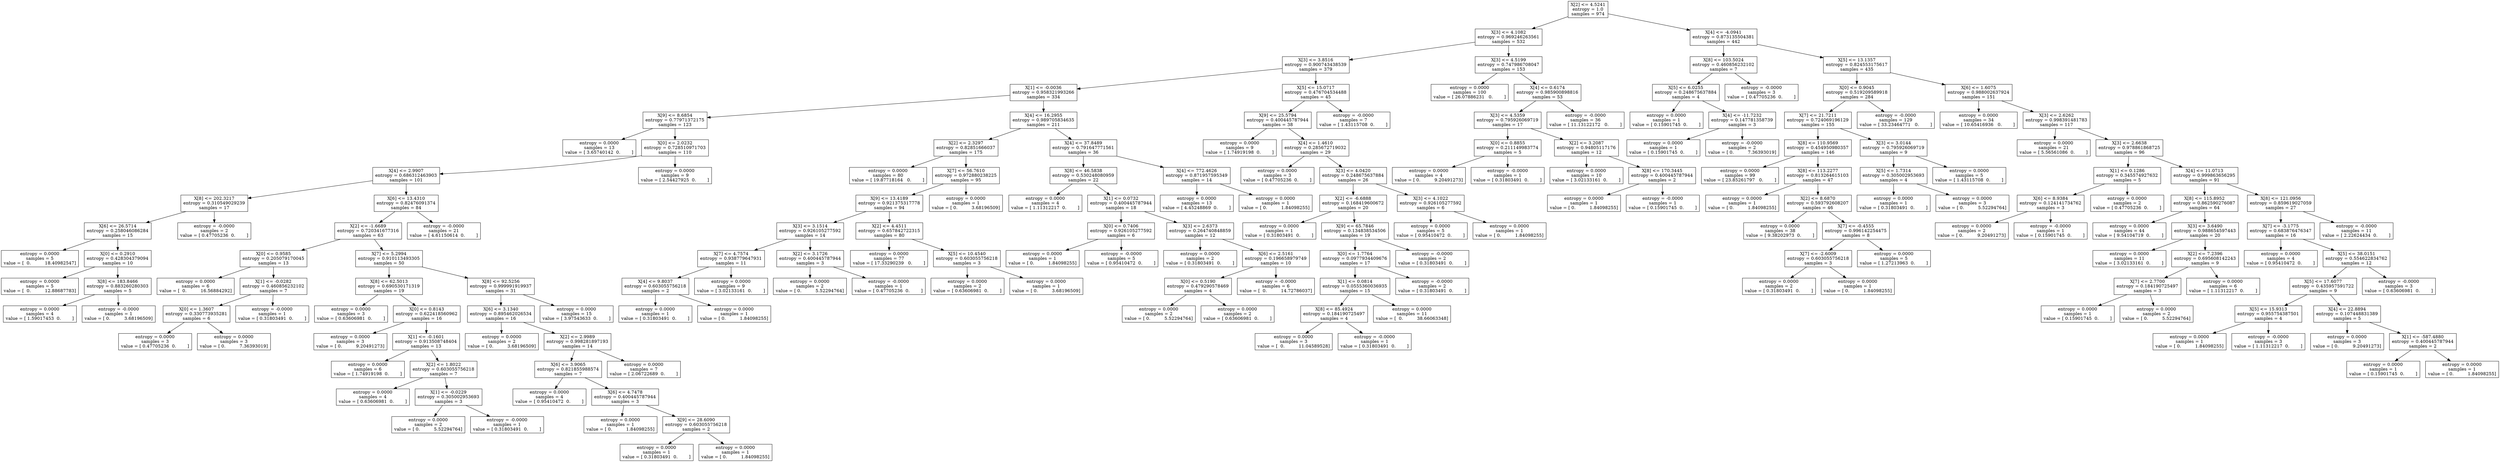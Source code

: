 digraph Tree {
0 [label="X[2] <= 4.5241\nentropy = 1.0\nsamples = 974", shape="box"] ;
1 [label="X[3] <= 4.1082\nentropy = 0.969246263561\nsamples = 532", shape="box"] ;
0 -> 1 ;
2 [label="X[3] <= 3.8516\nentropy = 0.900743438539\nsamples = 379", shape="box"] ;
1 -> 2 ;
3 [label="X[1] <= -0.0036\nentropy = 0.958321993266\nsamples = 334", shape="box"] ;
2 -> 3 ;
4 [label="X[9] <= 8.6854\nentropy = 0.77971372175\nsamples = 123", shape="box"] ;
3 -> 4 ;
5 [label="entropy = 0.0000\nsamples = 13\nvalue = [ 3.65740142  0.        ]", shape="box"] ;
4 -> 5 ;
6 [label="X[0] <= 2.0232\nentropy = 0.728510971703\nsamples = 110", shape="box"] ;
4 -> 6 ;
7 [label="X[4] <= 2.9907\nentropy = 0.686312463903\nsamples = 101", shape="box"] ;
6 -> 7 ;
8 [label="X[8] <= 202.3217\nentropy = 0.310549029239\nsamples = 17", shape="box"] ;
7 -> 8 ;
9 [label="X[6] <= 26.5714\nentropy = 0.258046086284\nsamples = 15", shape="box"] ;
8 -> 9 ;
10 [label="entropy = 0.0000\nsamples = 5\nvalue = [  0.          18.40982547]", shape="box"] ;
9 -> 10 ;
11 [label="X[0] <= 0.2910\nentropy = 0.428304379094\nsamples = 10", shape="box"] ;
9 -> 11 ;
12 [label="entropy = 0.0000\nsamples = 5\nvalue = [  0.          12.88687783]", shape="box"] ;
11 -> 12 ;
13 [label="X[8] <= 183.8466\nentropy = 0.883260280303\nsamples = 5", shape="box"] ;
11 -> 13 ;
14 [label="entropy = 0.0000\nsamples = 4\nvalue = [ 1.59017453  0.        ]", shape="box"] ;
13 -> 14 ;
15 [label="entropy = -0.0000\nsamples = 1\nvalue = [ 0.          3.68196509]", shape="box"] ;
13 -> 15 ;
16 [label="entropy = -0.0000\nsamples = 2\nvalue = [ 0.47705236  0.        ]", shape="box"] ;
8 -> 16 ;
17 [label="X[6] <= 13.4310\nentropy = 0.82476091374\nsamples = 84", shape="box"] ;
7 -> 17 ;
18 [label="X[2] <= -1.6689\nentropy = 0.720341677316\nsamples = 63", shape="box"] ;
17 -> 18 ;
19 [label="X[0] <= 0.9585\nentropy = 0.205079170045\nsamples = 13", shape="box"] ;
18 -> 19 ;
20 [label="entropy = 0.0000\nsamples = 6\nvalue = [  0.          16.56884292]", shape="box"] ;
19 -> 20 ;
21 [label="X[1] <= -0.0282\nentropy = 0.460856232102\nsamples = 7", shape="box"] ;
19 -> 21 ;
22 [label="X[0] <= 1.3607\nentropy = 0.330773935281\nsamples = 6", shape="box"] ;
21 -> 22 ;
23 [label="entropy = 0.0000\nsamples = 3\nvalue = [ 0.47705236  0.        ]", shape="box"] ;
22 -> 23 ;
24 [label="entropy = 0.0000\nsamples = 3\nvalue = [ 0.          7.36393019]", shape="box"] ;
22 -> 24 ;
25 [label="entropy = -0.0000\nsamples = 1\nvalue = [ 0.31803491  0.        ]", shape="box"] ;
21 -> 25 ;
26 [label="X[7] <= 5.2994\nentropy = 0.910113493305\nsamples = 50", shape="box"] ;
18 -> 26 ;
27 [label="X[8] <= 62.5013\nentropy = 0.690530171319\nsamples = 19", shape="box"] ;
26 -> 27 ;
28 [label="entropy = 0.0000\nsamples = 3\nvalue = [ 0.63606981  0.        ]", shape="box"] ;
27 -> 28 ;
29 [label="X[0] <= 0.8143\nentropy = 0.622418560962\nsamples = 16", shape="box"] ;
27 -> 29 ;
30 [label="entropy = 0.0000\nsamples = 3\nvalue = [ 0.          9.20491273]", shape="box"] ;
29 -> 30 ;
31 [label="X[1] <= -0.1601\nentropy = 0.913508748404\nsamples = 13", shape="box"] ;
29 -> 31 ;
32 [label="entropy = 0.0000\nsamples = 6\nvalue = [ 1.74919198  0.        ]", shape="box"] ;
31 -> 32 ;
33 [label="X[2] <= 1.8022\nentropy = 0.603055756218\nsamples = 7", shape="box"] ;
31 -> 33 ;
34 [label="entropy = 0.0000\nsamples = 4\nvalue = [ 0.63606981  0.        ]", shape="box"] ;
33 -> 34 ;
35 [label="X[1] <= -0.0229\nentropy = 0.305002953693\nsamples = 3", shape="box"] ;
33 -> 35 ;
36 [label="entropy = 0.0000\nsamples = 2\nvalue = [ 0.          5.52294764]", shape="box"] ;
35 -> 36 ;
37 [label="entropy = -0.0000\nsamples = 1\nvalue = [ 0.31803491  0.        ]", shape="box"] ;
35 -> 37 ;
38 [label="X[8] <= 92.5256\nentropy = 0.999991919937\nsamples = 31", shape="box"] ;
26 -> 38 ;
39 [label="X[6] <= 3.1340\nentropy = 0.895462026534\nsamples = 16", shape="box"] ;
38 -> 39 ;
40 [label="entropy = 0.0000\nsamples = 2\nvalue = [ 0.          3.68196509]", shape="box"] ;
39 -> 40 ;
41 [label="X[2] <= 2.9989\nentropy = 0.998281897193\nsamples = 14", shape="box"] ;
39 -> 41 ;
42 [label="X[6] <= 3.9065\nentropy = 0.821855988574\nsamples = 7", shape="box"] ;
41 -> 42 ;
43 [label="entropy = 0.0000\nsamples = 4\nvalue = [ 0.95410472  0.        ]", shape="box"] ;
42 -> 43 ;
44 [label="X[6] <= 4.7478\nentropy = 0.400445787944\nsamples = 3", shape="box"] ;
42 -> 44 ;
45 [label="entropy = 0.0000\nsamples = 1\nvalue = [ 0.          1.84098255]", shape="box"] ;
44 -> 45 ;
46 [label="X[9] <= 28.6090\nentropy = 0.603055756218\nsamples = 2", shape="box"] ;
44 -> 46 ;
47 [label="entropy = 0.0000\nsamples = 1\nvalue = [ 0.31803491  0.        ]", shape="box"] ;
46 -> 47 ;
48 [label="entropy = 0.0000\nsamples = 1\nvalue = [ 0.          1.84098255]", shape="box"] ;
46 -> 48 ;
49 [label="entropy = 0.0000\nsamples = 7\nvalue = [ 2.06722689  0.        ]", shape="box"] ;
41 -> 49 ;
50 [label="entropy = 0.0000\nsamples = 15\nvalue = [ 3.97543633  0.        ]", shape="box"] ;
38 -> 50 ;
51 [label="entropy = -0.0000\nsamples = 21\nvalue = [ 4.61150614  0.        ]", shape="box"] ;
17 -> 51 ;
52 [label="entropy = 0.0000\nsamples = 9\nvalue = [ 2.54427925  0.        ]", shape="box"] ;
6 -> 52 ;
53 [label="X[4] <= 16.2955\nentropy = 0.989705834635\nsamples = 211", shape="box"] ;
3 -> 53 ;
54 [label="X[2] <= 2.3297\nentropy = 0.82851666037\nsamples = 175", shape="box"] ;
53 -> 54 ;
55 [label="entropy = 0.0000\nsamples = 80\nvalue = [ 19.87718164   0.        ]", shape="box"] ;
54 -> 55 ;
56 [label="X[7] <= 56.7610\nentropy = 0.972880238225\nsamples = 95", shape="box"] ;
54 -> 56 ;
57 [label="X[9] <= 13.4189\nentropy = 0.921375317778\nsamples = 94", shape="box"] ;
56 -> 57 ;
58 [label="X[3] <= 3.1514\nentropy = 0.926105277592\nsamples = 14", shape="box"] ;
57 -> 58 ;
59 [label="X[7] <= 4.7574\nentropy = 0.938779647931\nsamples = 11", shape="box"] ;
58 -> 59 ;
60 [label="X[4] <= 9.8037\nentropy = 0.603055756218\nsamples = 2", shape="box"] ;
59 -> 60 ;
61 [label="entropy = 0.0000\nsamples = 1\nvalue = [ 0.31803491  0.        ]", shape="box"] ;
60 -> 61 ;
62 [label="entropy = 0.0000\nsamples = 1\nvalue = [ 0.          1.84098255]", shape="box"] ;
60 -> 62 ;
63 [label="entropy = 0.0000\nsamples = 9\nvalue = [ 3.02133161  0.        ]", shape="box"] ;
59 -> 63 ;
64 [label="X[2] <= 3.1726\nentropy = 0.400445787944\nsamples = 3", shape="box"] ;
58 -> 64 ;
65 [label="entropy = 0.0000\nsamples = 2\nvalue = [ 0.          5.52294764]", shape="box"] ;
64 -> 65 ;
66 [label="entropy = -0.0000\nsamples = 1\nvalue = [ 0.47705236  0.        ]", shape="box"] ;
64 -> 66 ;
67 [label="X[2] <= 4.4511\nentropy = 0.657842722315\nsamples = 80", shape="box"] ;
57 -> 67 ;
68 [label="entropy = 0.0000\nsamples = 77\nvalue = [ 17.33290239   0.        ]", shape="box"] ;
67 -> 68 ;
69 [label="X[5] <= 10.4540\nentropy = 0.603055756218\nsamples = 3", shape="box"] ;
67 -> 69 ;
70 [label="entropy = 0.0000\nsamples = 2\nvalue = [ 0.63606981  0.        ]", shape="box"] ;
69 -> 70 ;
71 [label="entropy = 0.0000\nsamples = 1\nvalue = [ 0.          3.68196509]", shape="box"] ;
69 -> 71 ;
72 [label="entropy = 0.0000\nsamples = 1\nvalue = [ 0.          3.68196509]", shape="box"] ;
56 -> 72 ;
73 [label="X[4] <= 37.8489\nentropy = 0.791647771561\nsamples = 36", shape="box"] ;
53 -> 73 ;
74 [label="X[8] <= 46.5838\nentropy = 0.530248080959\nsamples = 22", shape="box"] ;
73 -> 74 ;
75 [label="entropy = 0.0000\nsamples = 4\nvalue = [ 1.11312217  0.        ]", shape="box"] ;
74 -> 75 ;
76 [label="X[1] <= 0.0732\nentropy = 0.400445787944\nsamples = 18", shape="box"] ;
74 -> 76 ;
77 [label="X[0] <= 0.7406\nentropy = 0.926105277592\nsamples = 6", shape="box"] ;
76 -> 77 ;
78 [label="entropy = 0.0000\nsamples = 1\nvalue = [ 0.          1.84098255]", shape="box"] ;
77 -> 78 ;
79 [label="entropy = -0.0000\nsamples = 5\nvalue = [ 0.95410472  0.        ]", shape="box"] ;
77 -> 79 ;
80 [label="X[3] <= 2.6373\nentropy = 0.264740848859\nsamples = 12", shape="box"] ;
76 -> 80 ;
81 [label="entropy = 0.0000\nsamples = 2\nvalue = [ 0.31803491  0.        ]", shape="box"] ;
80 -> 81 ;
82 [label="X[6] <= 2.5161\nentropy = 0.196658979749\nsamples = 10", shape="box"] ;
80 -> 82 ;
83 [label="X[0] <= 0.5190\nentropy = 0.479290578469\nsamples = 4", shape="box"] ;
82 -> 83 ;
84 [label="entropy = 0.0000\nsamples = 2\nvalue = [ 0.          5.52294764]", shape="box"] ;
83 -> 84 ;
85 [label="entropy = 0.0000\nsamples = 2\nvalue = [ 0.63606981  0.        ]", shape="box"] ;
83 -> 85 ;
86 [label="entropy = -0.0000\nsamples = 6\nvalue = [  0.          14.72786037]", shape="box"] ;
82 -> 86 ;
87 [label="X[4] <= 772.4626\nentropy = 0.871957595349\nsamples = 14", shape="box"] ;
73 -> 87 ;
88 [label="entropy = 0.0000\nsamples = 13\nvalue = [ 4.45248869  0.        ]", shape="box"] ;
87 -> 88 ;
89 [label="entropy = 0.0000\nsamples = 1\nvalue = [ 0.          1.84098255]", shape="box"] ;
87 -> 89 ;
90 [label="X[5] <= 15.0717\nentropy = 0.476704534488\nsamples = 45", shape="box"] ;
2 -> 90 ;
91 [label="X[9] <= 25.5794\nentropy = 0.400445787944\nsamples = 38", shape="box"] ;
90 -> 91 ;
92 [label="entropy = 0.0000\nsamples = 9\nvalue = [ 1.74919198  0.        ]", shape="box"] ;
91 -> 92 ;
93 [label="X[4] <= 1.4610\nentropy = 0.285672719032\nsamples = 29", shape="box"] ;
91 -> 93 ;
94 [label="entropy = 0.0000\nsamples = 3\nvalue = [ 0.47705236  0.        ]", shape="box"] ;
93 -> 94 ;
95 [label="X[3] <= 4.0420\nentropy = 0.248675637884\nsamples = 26", shape="box"] ;
93 -> 95 ;
96 [label="X[2] <= -6.6888\nentropy = 0.168419600672\nsamples = 20", shape="box"] ;
95 -> 96 ;
97 [label="entropy = 0.0000\nsamples = 1\nvalue = [ 0.31803491  0.        ]", shape="box"] ;
96 -> 97 ;
98 [label="X[9] <= 65.7846\nentropy = 0.134838534506\nsamples = 19", shape="box"] ;
96 -> 98 ;
99 [label="X[0] <= 1.7764\nentropy = 0.0977934409676\nsamples = 17", shape="box"] ;
98 -> 99 ;
100 [label="X[1] <= 0.0814\nentropy = 0.0555360036935\nsamples = 15", shape="box"] ;
99 -> 100 ;
101 [label="X[8] <= 85.4924\nentropy = 0.184190725497\nsamples = 4", shape="box"] ;
100 -> 101 ;
102 [label="entropy = 0.0000\nsamples = 3\nvalue = [  0.          11.04589528]", shape="box"] ;
101 -> 102 ;
103 [label="entropy = -0.0000\nsamples = 1\nvalue = [ 0.31803491  0.        ]", shape="box"] ;
101 -> 103 ;
104 [label="entropy = 0.0000\nsamples = 11\nvalue = [  0.          38.66063348]", shape="box"] ;
100 -> 104 ;
105 [label="entropy = -0.0000\nsamples = 2\nvalue = [ 0.31803491  0.        ]", shape="box"] ;
99 -> 105 ;
106 [label="entropy = -0.0000\nsamples = 2\nvalue = [ 0.31803491  0.        ]", shape="box"] ;
98 -> 106 ;
107 [label="X[3] <= 4.1022\nentropy = 0.926105277592\nsamples = 6", shape="box"] ;
95 -> 107 ;
108 [label="entropy = 0.0000\nsamples = 5\nvalue = [ 0.95410472  0.        ]", shape="box"] ;
107 -> 108 ;
109 [label="entropy = 0.0000\nsamples = 1\nvalue = [ 0.          1.84098255]", shape="box"] ;
107 -> 109 ;
110 [label="entropy = -0.0000\nsamples = 7\nvalue = [ 1.43115708  0.        ]", shape="box"] ;
90 -> 110 ;
111 [label="X[3] <= 4.5199\nentropy = 0.747986708047\nsamples = 153", shape="box"] ;
1 -> 111 ;
112 [label="entropy = 0.0000\nsamples = 100\nvalue = [ 26.07886231   0.        ]", shape="box"] ;
111 -> 112 ;
113 [label="X[4] <= 0.6174\nentropy = 0.985900898816\nsamples = 53", shape="box"] ;
111 -> 113 ;
114 [label="X[3] <= 4.5359\nentropy = 0.795926069719\nsamples = 17", shape="box"] ;
113 -> 114 ;
115 [label="X[0] <= 0.8855\nentropy = 0.211149983774\nsamples = 5", shape="box"] ;
114 -> 115 ;
116 [label="entropy = 0.0000\nsamples = 4\nvalue = [ 0.          9.20491273]", shape="box"] ;
115 -> 116 ;
117 [label="entropy = -0.0000\nsamples = 1\nvalue = [ 0.31803491  0.        ]", shape="box"] ;
115 -> 117 ;
118 [label="X[2] <= 3.2087\nentropy = 0.94805117176\nsamples = 12", shape="box"] ;
114 -> 118 ;
119 [label="entropy = 0.0000\nsamples = 10\nvalue = [ 3.02133161  0.        ]", shape="box"] ;
118 -> 119 ;
120 [label="X[8] <= 170.3445\nentropy = 0.400445787944\nsamples = 2", shape="box"] ;
118 -> 120 ;
121 [label="entropy = 0.0000\nsamples = 1\nvalue = [ 0.          1.84098255]", shape="box"] ;
120 -> 121 ;
122 [label="entropy = -0.0000\nsamples = 1\nvalue = [ 0.15901745  0.        ]", shape="box"] ;
120 -> 122 ;
123 [label="entropy = -0.0000\nsamples = 36\nvalue = [ 11.13122172   0.        ]", shape="box"] ;
113 -> 123 ;
124 [label="X[4] <= -4.0941\nentropy = 0.873135504381\nsamples = 442", shape="box"] ;
0 -> 124 ;
125 [label="X[8] <= 103.5024\nentropy = 0.460856232102\nsamples = 7", shape="box"] ;
124 -> 125 ;
126 [label="X[5] <= 6.0255\nentropy = 0.248675637884\nsamples = 4", shape="box"] ;
125 -> 126 ;
127 [label="entropy = 0.0000\nsamples = 1\nvalue = [ 0.15901745  0.        ]", shape="box"] ;
126 -> 127 ;
128 [label="X[4] <= -11.7232\nentropy = 0.147781358739\nsamples = 3", shape="box"] ;
126 -> 128 ;
129 [label="entropy = 0.0000\nsamples = 1\nvalue = [ 0.15901745  0.        ]", shape="box"] ;
128 -> 129 ;
130 [label="entropy = -0.0000\nsamples = 2\nvalue = [ 0.          7.36393019]", shape="box"] ;
128 -> 130 ;
131 [label="entropy = -0.0000\nsamples = 3\nvalue = [ 0.47705236  0.        ]", shape="box"] ;
125 -> 131 ;
132 [label="X[5] <= 13.1357\nentropy = 0.824553175617\nsamples = 435", shape="box"] ;
124 -> 132 ;
133 [label="X[0] <= 0.9045\nentropy = 0.519209589918\nsamples = 284", shape="box"] ;
132 -> 133 ;
134 [label="X[7] <= 21.7211\nentropy = 0.724069196129\nsamples = 155", shape="box"] ;
133 -> 134 ;
135 [label="X[8] <= 110.9569\nentropy = 0.454950980357\nsamples = 146", shape="box"] ;
134 -> 135 ;
136 [label="entropy = 0.0000\nsamples = 99\nvalue = [ 23.85261797   0.        ]", shape="box"] ;
135 -> 136 ;
137 [label="X[8] <= 113.2277\nentropy = 0.813264615103\nsamples = 47", shape="box"] ;
135 -> 137 ;
138 [label="entropy = 0.0000\nsamples = 1\nvalue = [ 0.          1.84098255]", shape="box"] ;
137 -> 138 ;
139 [label="X[2] <= 8.6870\nentropy = 0.593792608207\nsamples = 46", shape="box"] ;
137 -> 139 ;
140 [label="entropy = 0.0000\nsamples = 38\nvalue = [ 9.38202973  0.        ]", shape="box"] ;
139 -> 140 ;
141 [label="X[7] <= -0.4555\nentropy = 0.996142254475\nsamples = 8", shape="box"] ;
139 -> 141 ;
142 [label="X[7] <= -2.6009\nentropy = 0.603055756218\nsamples = 3", shape="box"] ;
141 -> 142 ;
143 [label="entropy = 0.0000\nsamples = 2\nvalue = [ 0.31803491  0.        ]", shape="box"] ;
142 -> 143 ;
144 [label="entropy = 0.0000\nsamples = 1\nvalue = [ 0.          1.84098255]", shape="box"] ;
142 -> 144 ;
145 [label="entropy = 0.0000\nsamples = 5\nvalue = [ 1.27213963  0.        ]", shape="box"] ;
141 -> 145 ;
146 [label="X[3] <= 3.0144\nentropy = 0.795926069719\nsamples = 9", shape="box"] ;
134 -> 146 ;
147 [label="X[5] <= 1.7314\nentropy = 0.305002953693\nsamples = 4", shape="box"] ;
146 -> 147 ;
148 [label="entropy = 0.0000\nsamples = 1\nvalue = [ 0.31803491  0.        ]", shape="box"] ;
147 -> 148 ;
149 [label="entropy = 0.0000\nsamples = 3\nvalue = [ 0.          5.52294764]", shape="box"] ;
147 -> 149 ;
150 [label="entropy = 0.0000\nsamples = 5\nvalue = [ 1.43115708  0.        ]", shape="box"] ;
146 -> 150 ;
151 [label="entropy = -0.0000\nsamples = 129\nvalue = [ 33.23464771   0.        ]", shape="box"] ;
133 -> 151 ;
152 [label="X[6] <= 1.6075\nentropy = 0.988002637924\nsamples = 151", shape="box"] ;
132 -> 152 ;
153 [label="entropy = 0.0000\nsamples = 34\nvalue = [ 10.65416936   0.        ]", shape="box"] ;
152 -> 153 ;
154 [label="X[3] <= 2.6262\nentropy = 0.998391481783\nsamples = 117", shape="box"] ;
152 -> 154 ;
155 [label="entropy = 0.0000\nsamples = 21\nvalue = [ 5.56561086  0.        ]", shape="box"] ;
154 -> 155 ;
156 [label="X[3] <= 2.6638\nentropy = 0.978861868725\nsamples = 96", shape="box"] ;
154 -> 156 ;
157 [label="X[1] <= 0.1286\nentropy = 0.345574927632\nsamples = 5", shape="box"] ;
156 -> 157 ;
158 [label="X[6] <= 8.9384\nentropy = 0.124141734762\nsamples = 3", shape="box"] ;
157 -> 158 ;
159 [label="entropy = 0.0000\nsamples = 2\nvalue = [ 0.          9.20491273]", shape="box"] ;
158 -> 159 ;
160 [label="entropy = -0.0000\nsamples = 1\nvalue = [ 0.15901745  0.        ]", shape="box"] ;
158 -> 160 ;
161 [label="entropy = 0.0000\nsamples = 2\nvalue = [ 0.47705236  0.        ]", shape="box"] ;
157 -> 161 ;
162 [label="X[4] <= 11.0713\nentropy = 0.999863656295\nsamples = 91", shape="box"] ;
156 -> 162 ;
163 [label="X[8] <= 115.8952\nentropy = 0.862590276087\nsamples = 64", shape="box"] ;
162 -> 163 ;
164 [label="entropy = 0.0000\nsamples = 44\nvalue = [ 9.54104719  0.        ]", shape="box"] ;
163 -> 164 ;
165 [label="X[3] <= 3.6490\nentropy = 0.988654597443\nsamples = 20", shape="box"] ;
163 -> 165 ;
166 [label="entropy = 0.0000\nsamples = 11\nvalue = [ 3.02133161  0.        ]", shape="box"] ;
165 -> 166 ;
167 [label="X[2] <= 7.2396\nentropy = 0.695608142243\nsamples = 9", shape="box"] ;
165 -> 167 ;
168 [label="X[7] <= 2.7700\nentropy = 0.184190725497\nsamples = 3", shape="box"] ;
167 -> 168 ;
169 [label="entropy = 0.0000\nsamples = 1\nvalue = [ 0.15901745  0.        ]", shape="box"] ;
168 -> 169 ;
170 [label="entropy = 0.0000\nsamples = 2\nvalue = [ 0.          5.52294764]", shape="box"] ;
168 -> 170 ;
171 [label="entropy = 0.0000\nsamples = 6\nvalue = [ 1.11312217  0.        ]", shape="box"] ;
167 -> 171 ;
172 [label="X[8] <= 121.0956\nentropy = 0.859619027059\nsamples = 27", shape="box"] ;
162 -> 172 ;
173 [label="X[7] <= -3.1775\nentropy = 0.683876476347\nsamples = 16", shape="box"] ;
172 -> 173 ;
174 [label="entropy = 0.0000\nsamples = 4\nvalue = [ 0.95410472  0.        ]", shape="box"] ;
173 -> 174 ;
175 [label="X[5] <= 38.0151\nentropy = 0.554622834762\nsamples = 12", shape="box"] ;
173 -> 175 ;
176 [label="X[5] <= 17.6077\nentropy = 0.435957591722\nsamples = 9", shape="box"] ;
175 -> 176 ;
177 [label="X[5] <= 15.9313\nentropy = 0.955754387501\nsamples = 4", shape="box"] ;
176 -> 177 ;
178 [label="entropy = 0.0000\nsamples = 1\nvalue = [ 0.          1.84098255]", shape="box"] ;
177 -> 178 ;
179 [label="entropy = -0.0000\nsamples = 3\nvalue = [ 1.11312217  0.        ]", shape="box"] ;
177 -> 179 ;
180 [label="X[4] <= 22.8894\nentropy = 0.107448831389\nsamples = 5", shape="box"] ;
176 -> 180 ;
181 [label="entropy = 0.0000\nsamples = 3\nvalue = [ 0.          9.20491273]", shape="box"] ;
180 -> 181 ;
182 [label="X[1] <= -587.4880\nentropy = 0.400445787944\nsamples = 2", shape="box"] ;
180 -> 182 ;
183 [label="entropy = 0.0000\nsamples = 1\nvalue = [ 0.15901745  0.        ]", shape="box"] ;
182 -> 183 ;
184 [label="entropy = 0.0000\nsamples = 1\nvalue = [ 0.          1.84098255]", shape="box"] ;
182 -> 184 ;
185 [label="entropy = -0.0000\nsamples = 3\nvalue = [ 0.63606981  0.        ]", shape="box"] ;
175 -> 185 ;
186 [label="entropy = -0.0000\nsamples = 11\nvalue = [ 2.22624434  0.        ]", shape="box"] ;
172 -> 186 ;
}